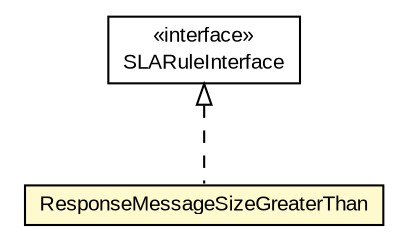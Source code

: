 #!/usr/local/bin/dot
#
# Class diagram 
# Generated by UMLGraph version R5_6-24-gf6e263 (http://www.umlgraph.org/)
#

digraph G {
	edge [fontname="arial",fontsize=10,labelfontname="arial",labelfontsize=10];
	node [fontname="arial",fontsize=10,shape=plaintext];
	nodesep=0.25;
	ranksep=0.5;
	// org.miloss.fgsms.plugins.sla.SLARuleInterface
	c965056 [label=<<table title="org.miloss.fgsms.plugins.sla.SLARuleInterface" border="0" cellborder="1" cellspacing="0" cellpadding="2" port="p" href="../../plugins/sla/SLARuleInterface.html">
		<tr><td><table border="0" cellspacing="0" cellpadding="1">
<tr><td align="center" balign="center"> &#171;interface&#187; </td></tr>
<tr><td align="center" balign="center"> SLARuleInterface </td></tr>
		</table></td></tr>
		</table>>, URL="../../plugins/sla/SLARuleInterface.html", fontname="arial", fontcolor="black", fontsize=10.0];
	// org.miloss.fgsms.sla.rules.ResponseMessageSizeGreaterThan
	c965825 [label=<<table title="org.miloss.fgsms.sla.rules.ResponseMessageSizeGreaterThan" border="0" cellborder="1" cellspacing="0" cellpadding="2" port="p" bgcolor="lemonChiffon" href="./ResponseMessageSizeGreaterThan.html">
		<tr><td><table border="0" cellspacing="0" cellpadding="1">
<tr><td align="center" balign="center"> ResponseMessageSizeGreaterThan </td></tr>
		</table></td></tr>
		</table>>, URL="./ResponseMessageSizeGreaterThan.html", fontname="arial", fontcolor="black", fontsize=10.0];
	//org.miloss.fgsms.sla.rules.ResponseMessageSizeGreaterThan implements org.miloss.fgsms.plugins.sla.SLARuleInterface
	c965056:p -> c965825:p [dir=back,arrowtail=empty,style=dashed];
}

